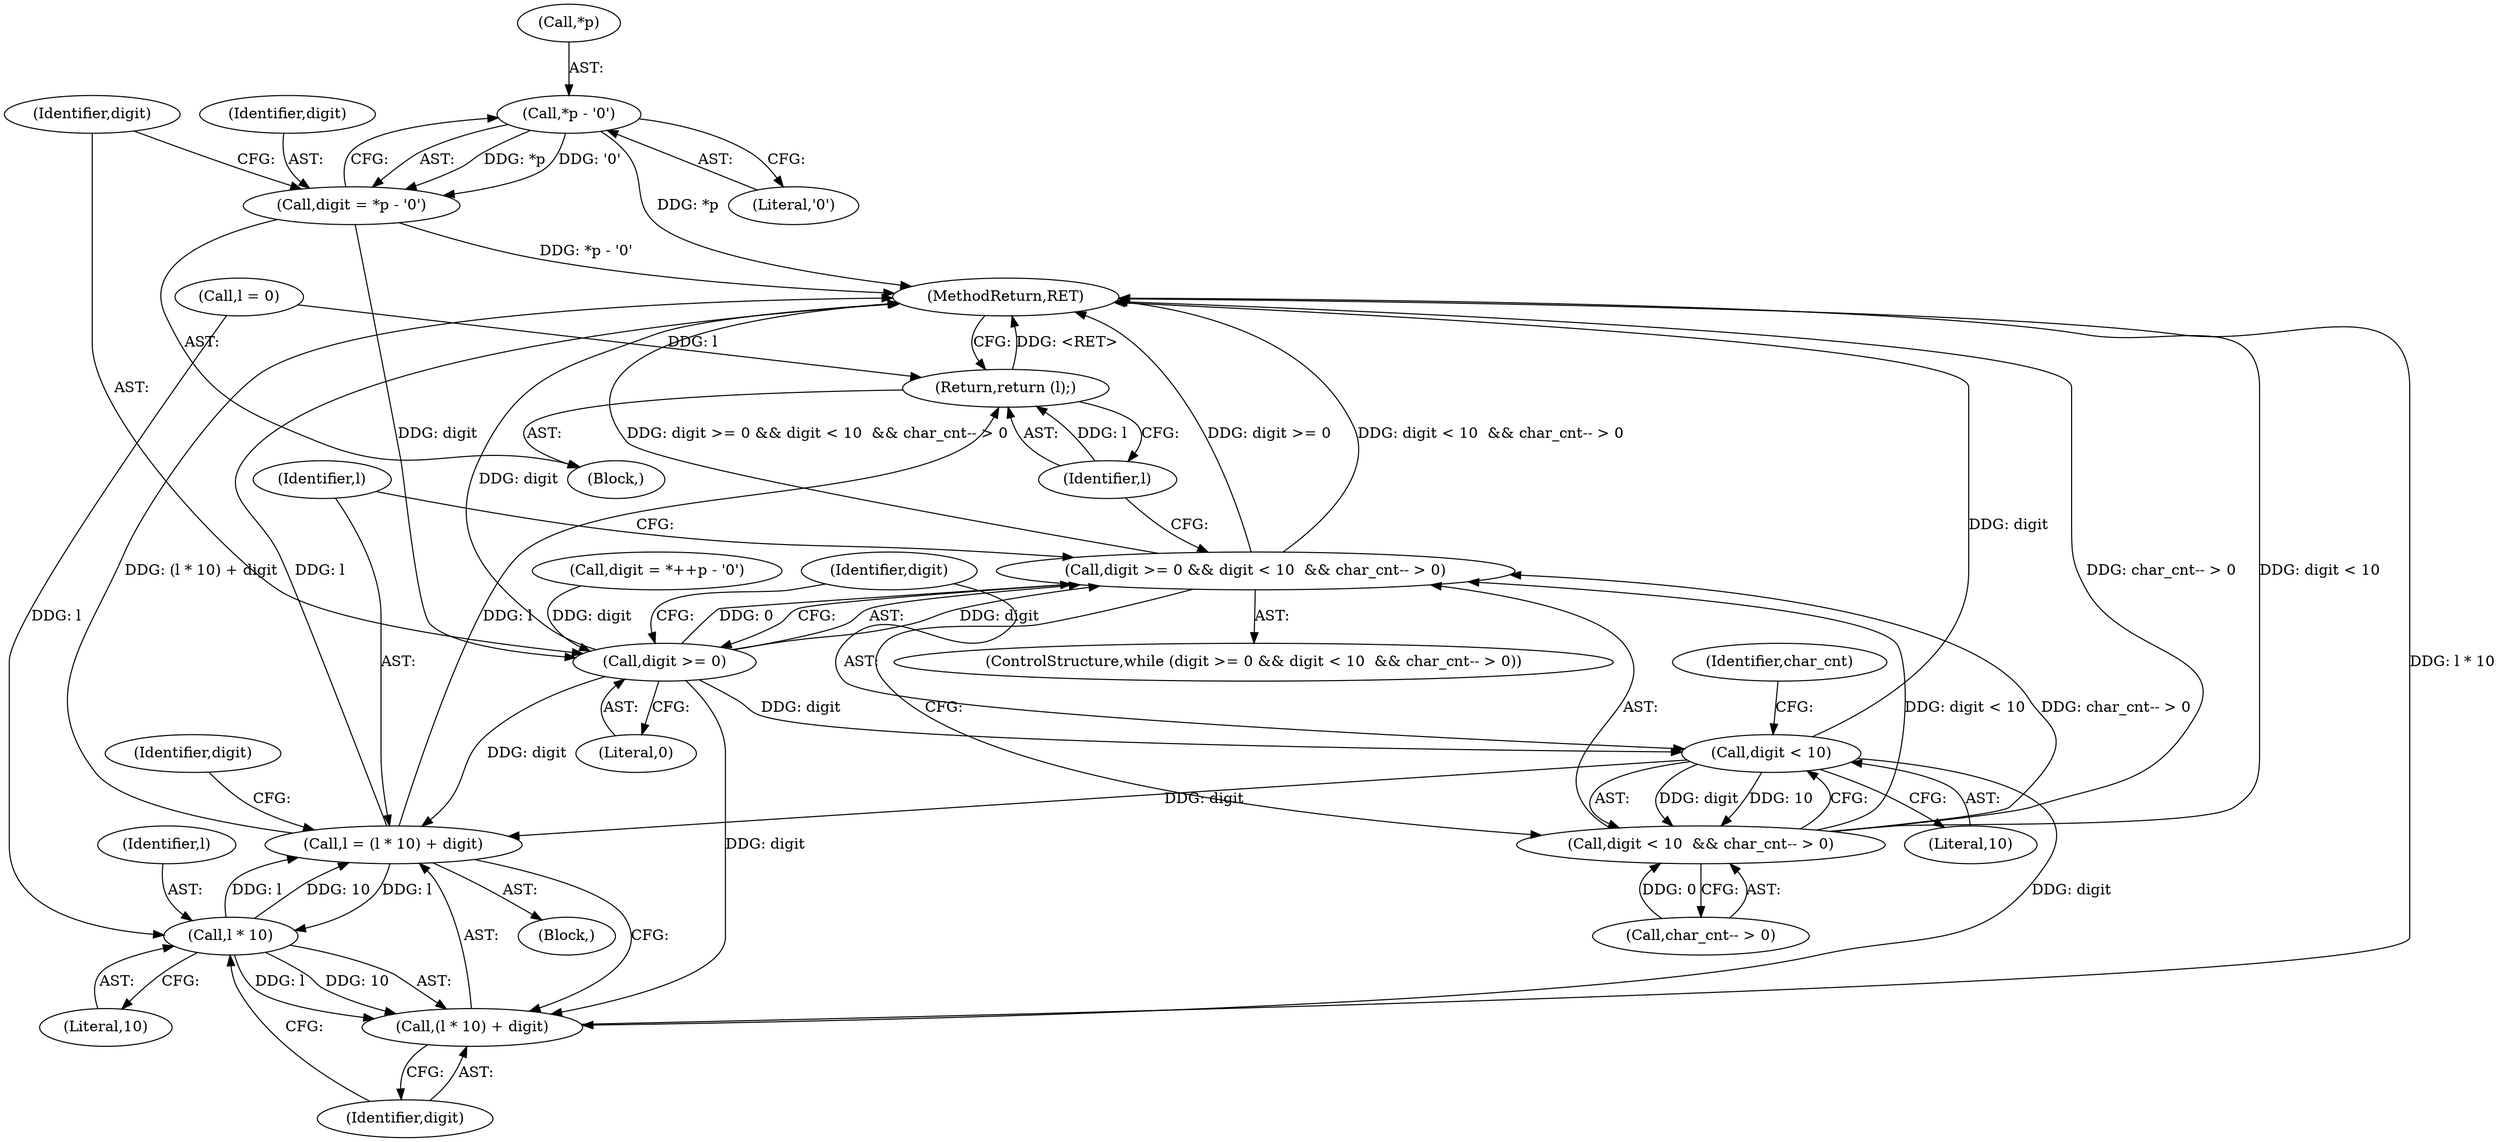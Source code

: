 digraph "0_libarchive_fa7438a0ff4033e4741c807394a9af6207940d71@pointer" {
"1000117" [label="(Call,*p - '0')"];
"1000115" [label="(Call,digit = *p - '0')"];
"1000123" [label="(Call,digit >= 0)"];
"1000122" [label="(Call,digit >= 0 && digit < 10  && char_cnt-- > 0)"];
"1000127" [label="(Call,digit < 10)"];
"1000126" [label="(Call,digit < 10  && char_cnt-- > 0)"];
"1000135" [label="(Call,l = (l * 10) + digit)"];
"1000138" [label="(Call,l * 10)"];
"1000137" [label="(Call,(l * 10) + digit)"];
"1000149" [label="(Return,return (l);)"];
"1000116" [label="(Identifier,digit)"];
"1000143" [label="(Identifier,digit)"];
"1000124" [label="(Identifier,digit)"];
"1000128" [label="(Identifier,digit)"];
"1000137" [label="(Call,(l * 10) + digit)"];
"1000150" [label="(Identifier,l)"];
"1000141" [label="(Identifier,digit)"];
"1000134" [label="(Block,)"];
"1000118" [label="(Call,*p)"];
"1000123" [label="(Call,digit >= 0)"];
"1000125" [label="(Literal,0)"];
"1000115" [label="(Call,digit = *p - '0')"];
"1000120" [label="(Literal,'0')"];
"1000142" [label="(Call,digit = *++p - '0')"];
"1000140" [label="(Literal,10)"];
"1000129" [label="(Literal,10)"];
"1000138" [label="(Call,l * 10)"];
"1000127" [label="(Call,digit < 10)"];
"1000126" [label="(Call,digit < 10  && char_cnt-- > 0)"];
"1000130" [label="(Call,char_cnt-- > 0)"];
"1000117" [label="(Call,*p - '0')"];
"1000135" [label="(Call,l = (l * 10) + digit)"];
"1000103" [label="(Block,)"];
"1000121" [label="(ControlStructure,while (digit >= 0 && digit < 10  && char_cnt-- > 0))"];
"1000112" [label="(Call,l = 0)"];
"1000139" [label="(Identifier,l)"];
"1000149" [label="(Return,return (l);)"];
"1000132" [label="(Identifier,char_cnt)"];
"1000122" [label="(Call,digit >= 0 && digit < 10  && char_cnt-- > 0)"];
"1000151" [label="(MethodReturn,RET)"];
"1000136" [label="(Identifier,l)"];
"1000117" -> "1000115"  [label="AST: "];
"1000117" -> "1000120"  [label="CFG: "];
"1000118" -> "1000117"  [label="AST: "];
"1000120" -> "1000117"  [label="AST: "];
"1000115" -> "1000117"  [label="CFG: "];
"1000117" -> "1000151"  [label="DDG: *p"];
"1000117" -> "1000115"  [label="DDG: *p"];
"1000117" -> "1000115"  [label="DDG: '0'"];
"1000115" -> "1000103"  [label="AST: "];
"1000116" -> "1000115"  [label="AST: "];
"1000124" -> "1000115"  [label="CFG: "];
"1000115" -> "1000151"  [label="DDG: *p - '0'"];
"1000115" -> "1000123"  [label="DDG: digit"];
"1000123" -> "1000122"  [label="AST: "];
"1000123" -> "1000125"  [label="CFG: "];
"1000124" -> "1000123"  [label="AST: "];
"1000125" -> "1000123"  [label="AST: "];
"1000128" -> "1000123"  [label="CFG: "];
"1000122" -> "1000123"  [label="CFG: "];
"1000123" -> "1000151"  [label="DDG: digit"];
"1000123" -> "1000122"  [label="DDG: digit"];
"1000123" -> "1000122"  [label="DDG: 0"];
"1000142" -> "1000123"  [label="DDG: digit"];
"1000123" -> "1000127"  [label="DDG: digit"];
"1000123" -> "1000135"  [label="DDG: digit"];
"1000123" -> "1000137"  [label="DDG: digit"];
"1000122" -> "1000121"  [label="AST: "];
"1000122" -> "1000126"  [label="CFG: "];
"1000126" -> "1000122"  [label="AST: "];
"1000136" -> "1000122"  [label="CFG: "];
"1000150" -> "1000122"  [label="CFG: "];
"1000122" -> "1000151"  [label="DDG: digit < 10  && char_cnt-- > 0"];
"1000122" -> "1000151"  [label="DDG: digit >= 0"];
"1000122" -> "1000151"  [label="DDG: digit >= 0 && digit < 10  && char_cnt-- > 0"];
"1000126" -> "1000122"  [label="DDG: digit < 10"];
"1000126" -> "1000122"  [label="DDG: char_cnt-- > 0"];
"1000127" -> "1000126"  [label="AST: "];
"1000127" -> "1000129"  [label="CFG: "];
"1000128" -> "1000127"  [label="AST: "];
"1000129" -> "1000127"  [label="AST: "];
"1000132" -> "1000127"  [label="CFG: "];
"1000126" -> "1000127"  [label="CFG: "];
"1000127" -> "1000151"  [label="DDG: digit"];
"1000127" -> "1000126"  [label="DDG: digit"];
"1000127" -> "1000126"  [label="DDG: 10"];
"1000127" -> "1000135"  [label="DDG: digit"];
"1000127" -> "1000137"  [label="DDG: digit"];
"1000126" -> "1000130"  [label="CFG: "];
"1000130" -> "1000126"  [label="AST: "];
"1000126" -> "1000151"  [label="DDG: digit < 10"];
"1000126" -> "1000151"  [label="DDG: char_cnt-- > 0"];
"1000130" -> "1000126"  [label="DDG: 0"];
"1000135" -> "1000134"  [label="AST: "];
"1000135" -> "1000137"  [label="CFG: "];
"1000136" -> "1000135"  [label="AST: "];
"1000137" -> "1000135"  [label="AST: "];
"1000143" -> "1000135"  [label="CFG: "];
"1000135" -> "1000151"  [label="DDG: (l * 10) + digit"];
"1000135" -> "1000151"  [label="DDG: l"];
"1000138" -> "1000135"  [label="DDG: l"];
"1000138" -> "1000135"  [label="DDG: 10"];
"1000135" -> "1000138"  [label="DDG: l"];
"1000135" -> "1000149"  [label="DDG: l"];
"1000138" -> "1000137"  [label="AST: "];
"1000138" -> "1000140"  [label="CFG: "];
"1000139" -> "1000138"  [label="AST: "];
"1000140" -> "1000138"  [label="AST: "];
"1000141" -> "1000138"  [label="CFG: "];
"1000138" -> "1000137"  [label="DDG: l"];
"1000138" -> "1000137"  [label="DDG: 10"];
"1000112" -> "1000138"  [label="DDG: l"];
"1000137" -> "1000141"  [label="CFG: "];
"1000141" -> "1000137"  [label="AST: "];
"1000137" -> "1000151"  [label="DDG: l * 10"];
"1000149" -> "1000103"  [label="AST: "];
"1000149" -> "1000150"  [label="CFG: "];
"1000150" -> "1000149"  [label="AST: "];
"1000151" -> "1000149"  [label="CFG: "];
"1000149" -> "1000151"  [label="DDG: <RET>"];
"1000150" -> "1000149"  [label="DDG: l"];
"1000112" -> "1000149"  [label="DDG: l"];
}
